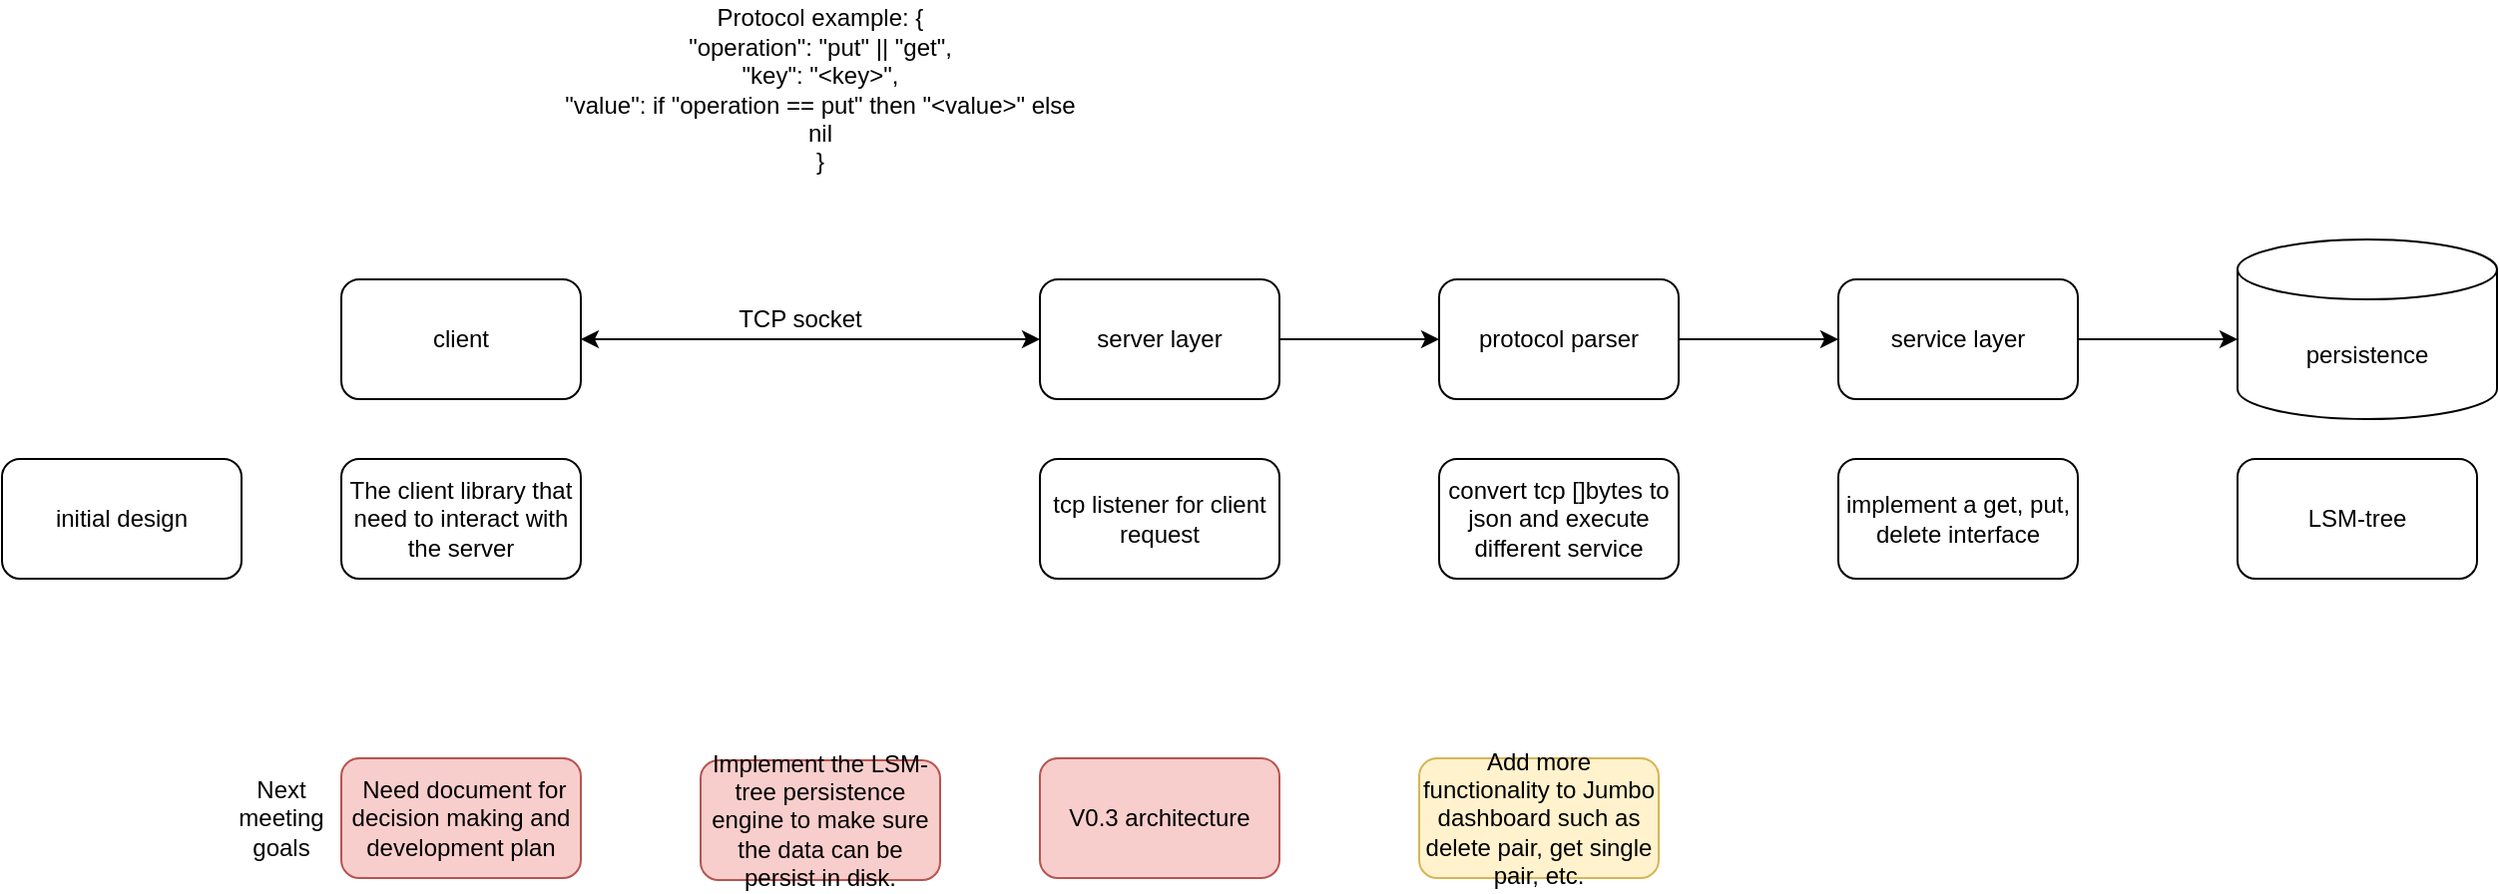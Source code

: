 <mxfile version="15.5.0" type="device"><diagram id="QRhWEvUu8ee4yYR47ZFh" name="Page-1"><mxGraphModel dx="2016" dy="665" grid="1" gridSize="10" guides="1" tooltips="1" connect="1" arrows="1" fold="1" page="1" pageScale="1" pageWidth="850" pageHeight="1100" math="0" shadow="0"><root><mxCell id="0"/><mxCell id="1" parent="0"/><mxCell id="Ltr51rKJP0J_L518qZBO-1" value="client" style="rounded=1;whiteSpace=wrap;html=1;" parent="1" vertex="1"><mxGeometry x="50" y="270" width="120" height="60" as="geometry"/></mxCell><mxCell id="Ltr51rKJP0J_L518qZBO-2" value="" style="endArrow=classic;startArrow=classic;html=1;exitX=1;exitY=0.5;exitDx=0;exitDy=0;entryX=0;entryY=0.5;entryDx=0;entryDy=0;" parent="1" source="Ltr51rKJP0J_L518qZBO-1" target="Ltr51rKJP0J_L518qZBO-3" edge="1"><mxGeometry width="50" height="50" relative="1" as="geometry"><mxPoint x="270" y="310" as="sourcePoint"/><mxPoint x="320" y="300" as="targetPoint"/></mxGeometry></mxCell><mxCell id="Ltr51rKJP0J_L518qZBO-8" value="" style="edgeStyle=orthogonalEdgeStyle;rounded=0;orthogonalLoop=1;jettySize=auto;html=1;" parent="1" source="Ltr51rKJP0J_L518qZBO-3" target="Ltr51rKJP0J_L518qZBO-7" edge="1"><mxGeometry relative="1" as="geometry"/></mxCell><mxCell id="Ltr51rKJP0J_L518qZBO-3" value="server layer" style="rounded=1;whiteSpace=wrap;html=1;" parent="1" vertex="1"><mxGeometry x="400" y="270" width="120" height="60" as="geometry"/></mxCell><mxCell id="Ltr51rKJP0J_L518qZBO-4" value="TCP socket" style="text;html=1;strokeColor=none;fillColor=none;align=center;verticalAlign=middle;whiteSpace=wrap;rounded=0;" parent="1" vertex="1"><mxGeometry x="240" y="280" width="80" height="20" as="geometry"/></mxCell><mxCell id="Ltr51rKJP0J_L518qZBO-5" value="Protocol example: {&lt;br&gt;&quot;operation&quot;: &quot;put&quot; || &quot;get&quot;,&lt;br&gt;&quot;key&quot;: &quot;&amp;lt;key&amp;gt;&quot;,&lt;br&gt;&quot;value&quot;: if &quot;operation == put&quot; then &quot;&amp;lt;value&amp;gt;&quot; else nil&lt;br&gt;}" style="text;html=1;strokeColor=none;fillColor=none;align=center;verticalAlign=middle;whiteSpace=wrap;rounded=0;" parent="1" vertex="1"><mxGeometry x="160" y="130" width="260" height="90" as="geometry"/></mxCell><mxCell id="Ltr51rKJP0J_L518qZBO-11" value="" style="edgeStyle=orthogonalEdgeStyle;rounded=0;orthogonalLoop=1;jettySize=auto;html=1;" parent="1" source="Ltr51rKJP0J_L518qZBO-7" target="Ltr51rKJP0J_L518qZBO-10" edge="1"><mxGeometry relative="1" as="geometry"/></mxCell><mxCell id="Ltr51rKJP0J_L518qZBO-7" value="protocol parser" style="rounded=1;whiteSpace=wrap;html=1;" parent="1" vertex="1"><mxGeometry x="600" y="270" width="120" height="60" as="geometry"/></mxCell><mxCell id="Ltr51rKJP0J_L518qZBO-13" value="" style="edgeStyle=orthogonalEdgeStyle;rounded=0;orthogonalLoop=1;jettySize=auto;html=1;" parent="1" source="Ltr51rKJP0J_L518qZBO-10" edge="1"><mxGeometry relative="1" as="geometry"><mxPoint x="1000" y="300" as="targetPoint"/></mxGeometry></mxCell><mxCell id="Ltr51rKJP0J_L518qZBO-10" value="service layer" style="rounded=1;whiteSpace=wrap;html=1;" parent="1" vertex="1"><mxGeometry x="800" y="270" width="120" height="60" as="geometry"/></mxCell><mxCell id="Ltr51rKJP0J_L518qZBO-14" value="The client library that need to interact with the server" style="rounded=1;whiteSpace=wrap;html=1;" parent="1" vertex="1"><mxGeometry x="50" y="360" width="120" height="60" as="geometry"/></mxCell><mxCell id="Ltr51rKJP0J_L518qZBO-15" value="tcp listener for client request" style="rounded=1;whiteSpace=wrap;html=1;" parent="1" vertex="1"><mxGeometry x="400" y="360" width="120" height="60" as="geometry"/></mxCell><mxCell id="Ltr51rKJP0J_L518qZBO-16" value="convert tcp []bytes to json and execute different service" style="rounded=1;whiteSpace=wrap;html=1;" parent="1" vertex="1"><mxGeometry x="600" y="360" width="120" height="60" as="geometry"/></mxCell><mxCell id="Ltr51rKJP0J_L518qZBO-17" value="implement a get, put, delete interface" style="rounded=1;whiteSpace=wrap;html=1;" parent="1" vertex="1"><mxGeometry x="800" y="360" width="120" height="60" as="geometry"/></mxCell><mxCell id="Ltr51rKJP0J_L518qZBO-18" value="LSM-tree" style="rounded=1;whiteSpace=wrap;html=1;" parent="1" vertex="1"><mxGeometry x="1000" y="360" width="120" height="60" as="geometry"/></mxCell><mxCell id="rKKlTRAquRepO-qq08aC-1" value="&amp;nbsp;Need document for decision making and development plan" style="rounded=1;whiteSpace=wrap;html=1;fillColor=#f8cecc;strokeColor=#b85450;" parent="1" vertex="1"><mxGeometry x="50" y="510" width="120" height="60" as="geometry"/></mxCell><mxCell id="rKKlTRAquRepO-qq08aC-2" value="V0.3 architecture" style="rounded=1;whiteSpace=wrap;html=1;fillColor=#f8cecc;strokeColor=#b85450;" parent="1" vertex="1"><mxGeometry x="400" y="510" width="120" height="60" as="geometry"/></mxCell><mxCell id="rKKlTRAquRepO-qq08aC-3" value="Implement the LSM-tree persistence engine to make sure the data can be persist in disk." style="rounded=1;whiteSpace=wrap;html=1;fillColor=#f8cecc;strokeColor=#b85450;" parent="1" vertex="1"><mxGeometry x="230" y="511" width="120" height="60" as="geometry"/></mxCell><mxCell id="rKKlTRAquRepO-qq08aC-4" value="Add more functionality to Jumbo dashboard such as delete pair, get single pair, etc." style="rounded=1;whiteSpace=wrap;html=1;fillColor=#fff2cc;strokeColor=#d6b656;" parent="1" vertex="1"><mxGeometry x="590" y="510" width="120" height="60" as="geometry"/></mxCell><mxCell id="rKKlTRAquRepO-qq08aC-5" value="Next meeting goals" style="text;html=1;strokeColor=none;fillColor=none;align=center;verticalAlign=middle;whiteSpace=wrap;rounded=0;" parent="1" vertex="1"><mxGeometry y="530" width="40" height="20" as="geometry"/></mxCell><mxCell id="tC20WEipX_K0i1m9xApz-1" value="initial design" style="rounded=1;whiteSpace=wrap;html=1;" vertex="1" parent="1"><mxGeometry x="-120" y="360" width="120" height="60" as="geometry"/></mxCell><mxCell id="tC20WEipX_K0i1m9xApz-5" value="persistence" style="shape=cylinder3;whiteSpace=wrap;html=1;boundedLbl=1;backgroundOutline=1;size=15;" vertex="1" parent="1"><mxGeometry x="1000" y="250" width="130" height="90" as="geometry"/></mxCell></root></mxGraphModel></diagram></mxfile>